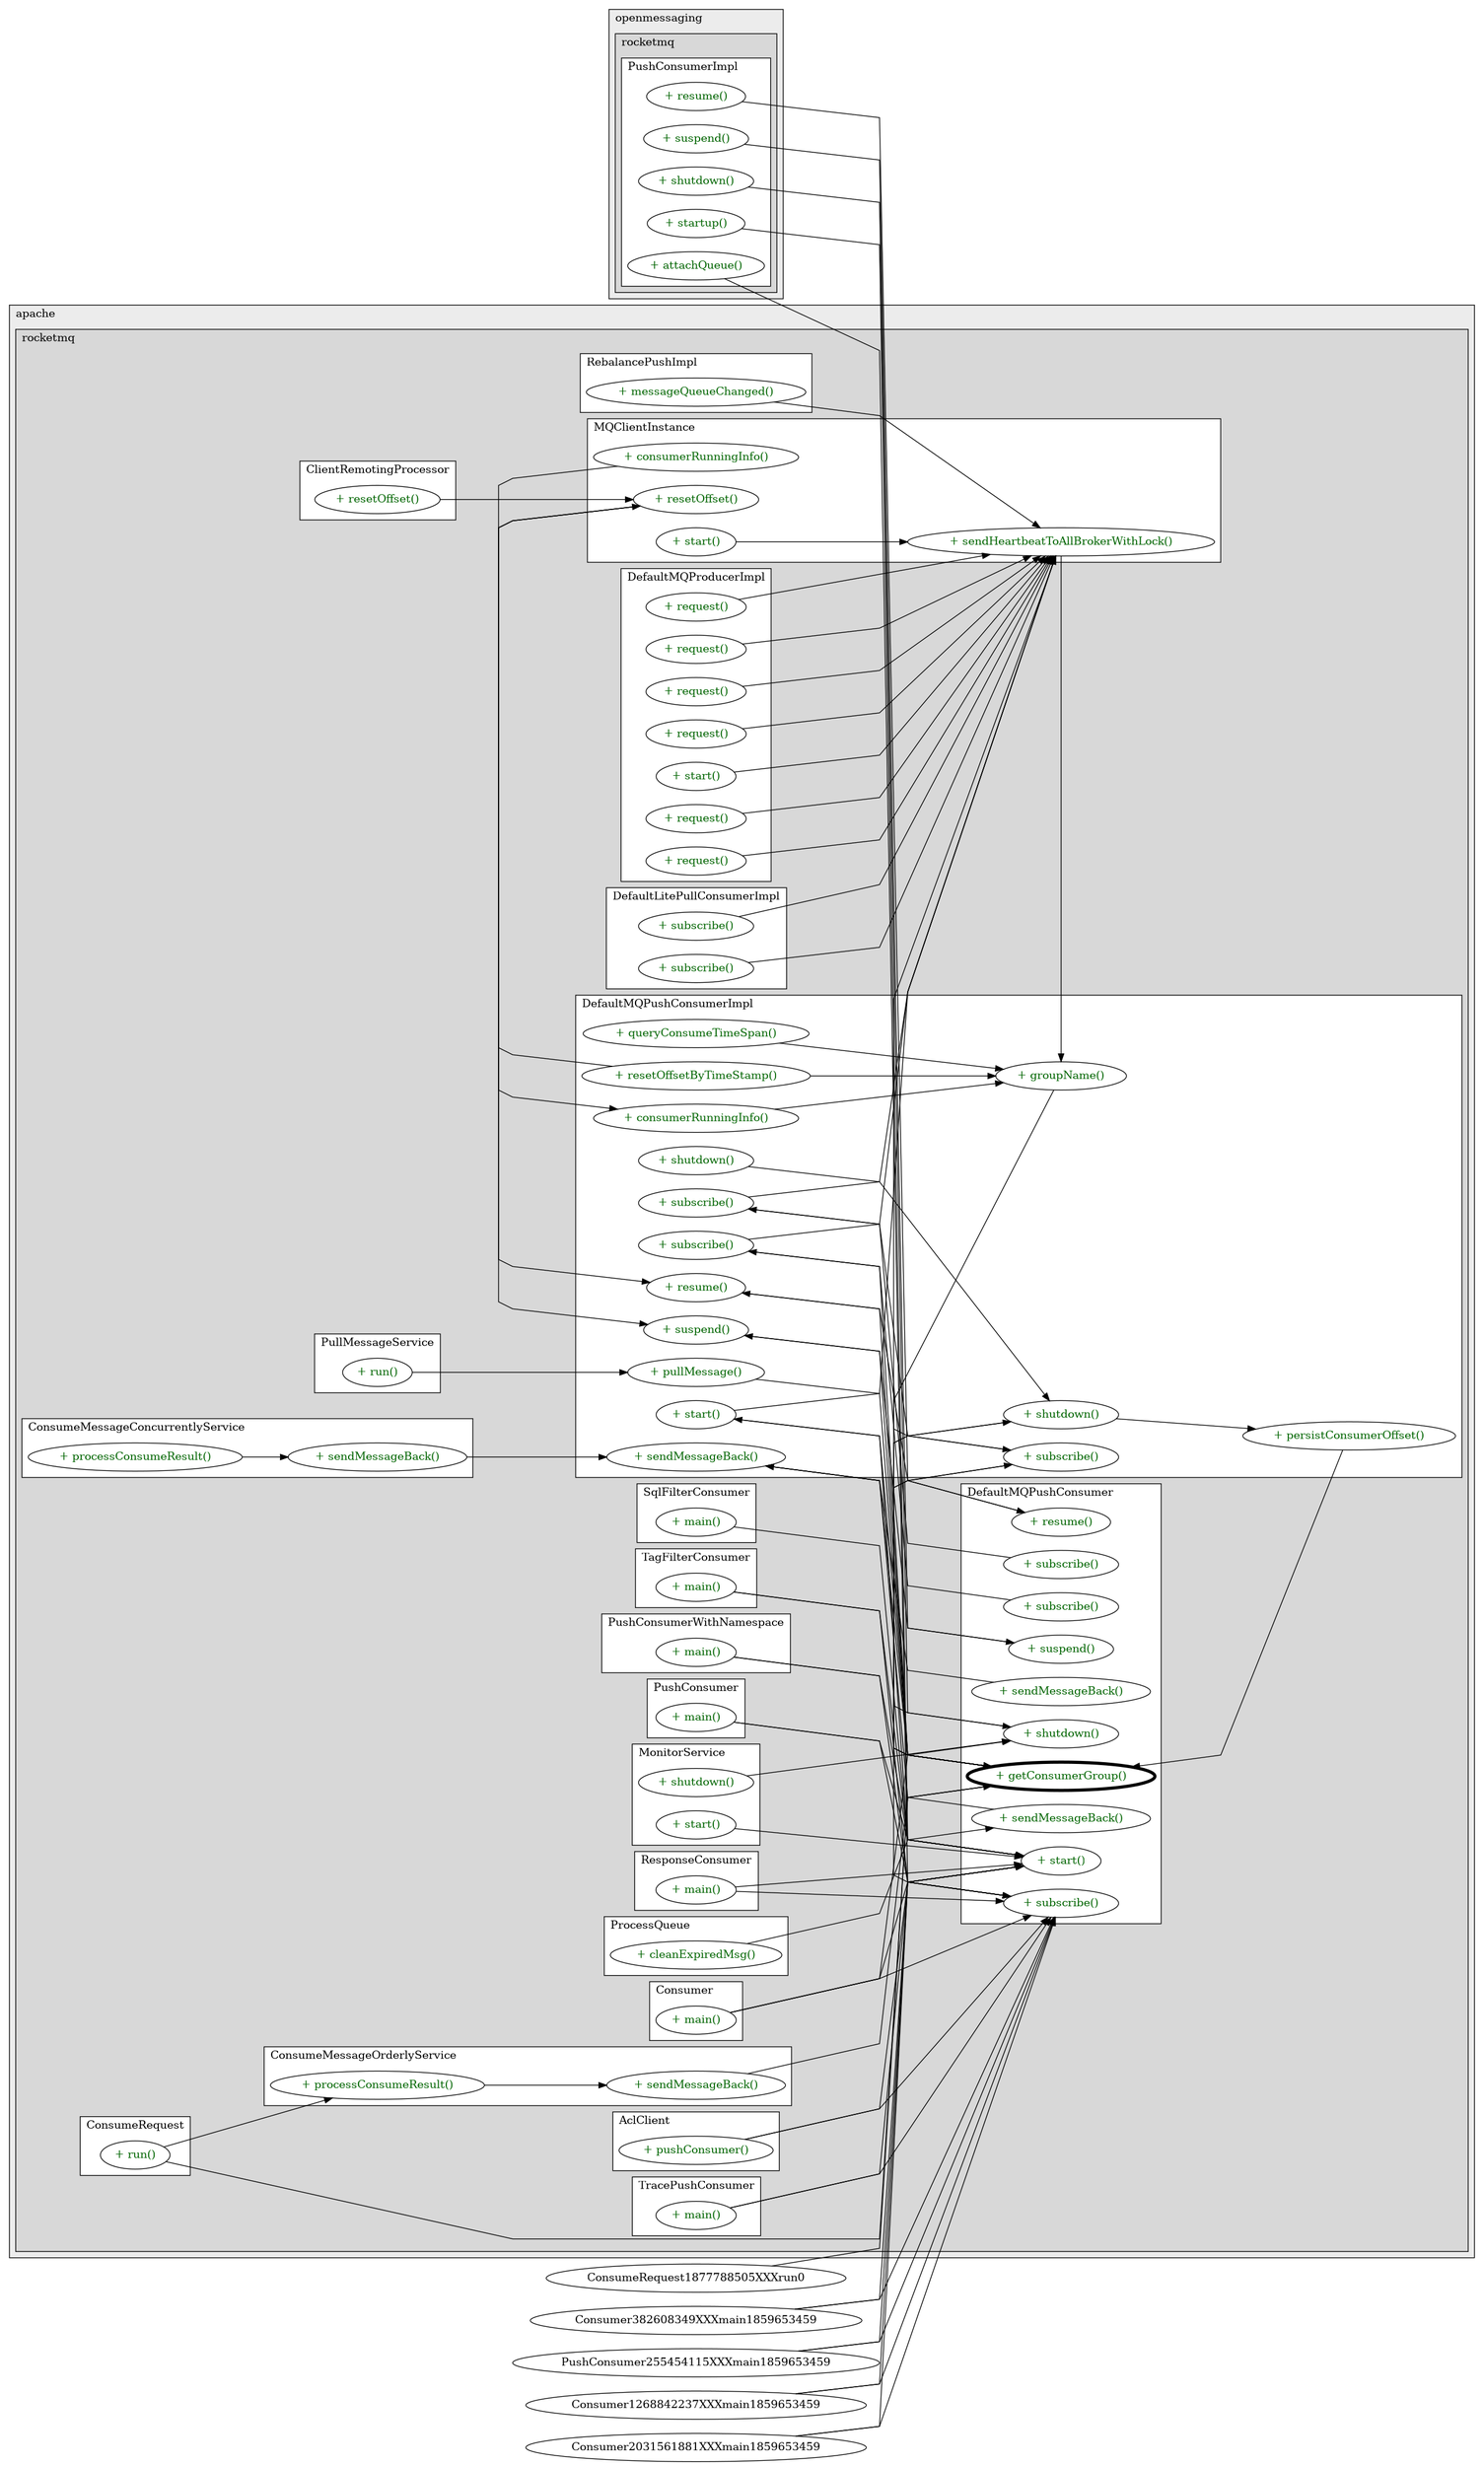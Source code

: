 @startuml

/' diagram meta data start
config=CallConfiguration;
{
  "rootMethod": "org.apache.rocketmq.client.consumer.DefaultMQPushConsumer#getConsumerGroup()",
  "projectClassification": {
    "searchMode": "OpenProject", // OpenProject, AllProjects
    "includedProjects": "",
    "pathEndKeywords": "*.impl",
    "isClientPath": "",
    "isClientName": "",
    "isTestPath": "",
    "isTestName": "",
    "isMappingPath": "",
    "isMappingName": "",
    "isDataAccessPath": "",
    "isDataAccessName": "",
    "isDataStructurePath": "",
    "isDataStructureName": "",
    "isInterfaceStructuresPath": "",
    "isInterfaceStructuresName": "",
    "isEntryPointPath": "",
    "isEntryPointName": "",
    "treatFinalFieldsAsMandatory": false
  },
  "graphRestriction": {
    "classPackageExcludeFilter": "",
    "classPackageIncludeFilter": "",
    "classNameExcludeFilter": "",
    "classNameIncludeFilter": "",
    "methodNameExcludeFilter": "",
    "methodNameIncludeFilter": "",
    "removeByInheritance": "", // inheritance/annotation based filtering is done in a second step
    "removeByAnnotation": "",
    "removeByClassPackage": "", // cleanup the graph after inheritance/annotation based filtering is done
    "removeByClassName": "",
    "cutMappings": false,
    "cutEnum": true,
    "cutTests": true,
    "cutClient": true,
    "cutDataAccess": true,
    "cutInterfaceStructures": true,
    "cutDataStructures": true,
    "cutGetterAndSetter": true,
    "cutConstructors": true
  },
  "graphTraversal": {
    "forwardDepth": 3,
    "backwardDepth": 3,
    "classPackageExcludeFilter": "",
    "classPackageIncludeFilter": "",
    "classNameExcludeFilter": "",
    "classNameIncludeFilter": "",
    "methodNameExcludeFilter": "",
    "methodNameIncludeFilter": "",
    "hideMappings": false,
    "hideDataStructures": false,
    "hidePrivateMethods": true,
    "hideInterfaceCalls": true, // indirection: implementation -> interface (is hidden) -> implementation
    "onlyShowApplicationEntryPoints": false, // root node is included
    "useMethodCallsForStructureDiagram": "ForwardOnly" // ForwardOnly, BothDirections, No
  },
  "details": {
    "aggregation": "GroupByClass", // ByClass, GroupByClass, None
    "showMethodParametersTypes": false,
    "showMethodParametersNames": false,
    "showMethodReturnType": false,
    "showPackageLevels": 2,
    "showCallOrder": false,
    "edgeMode": "MethodsOnly", // TypesOnly, MethodsOnly, TypesAndMethods, MethodsAndDirectTypeUsage
    "showDetailedClassStructure": false
  },
  "rootClass": "org.apache.rocketmq.client.consumer.DefaultMQPushConsumer",
  "extensionCallbackMethod": "" // qualified.class.name#methodName - signature: public static String method(String)
}
diagram meta data end '/



digraph g {
    rankdir="LR"
    splines=polyline
    

'nodes 
subgraph cluster_1411517106 { 
   	label=apache
	labeljust=l
	fillcolor="#ececec"
	style=filled
   
   subgraph cluster_1714486248 { 
   	label=rocketmq
	labeljust=l
	fillcolor="#d8d8d8"
	style=filled
   
   subgraph cluster_1115057354 { 
   	label=SqlFilterConsumer
	labeljust=l
	fillcolor=white
	style=filled
   
   SqlFilterConsumer819045724XXXmain1859653459[
	label="+ main()"
	style=filled
	fillcolor=white
	tooltip="SqlFilterConsumer

null"
	fontcolor=darkgreen
];
} 

subgraph cluster_1195812458 { 
   	label=TagFilterConsumer
	labeljust=l
	fillcolor=white
	style=filled
   
   TagFilterConsumer819045724XXXmain1859653459[
	label="+ main()"
	style=filled
	fillcolor=white
	tooltip="TagFilterConsumer

null"
	fontcolor=darkgreen
];
} 

subgraph cluster_1585535943 { 
   	label=ClientRemotingProcessor
	labeljust=l
	fillcolor=white
	style=filled
   
   ClientRemotingProcessor1527982467XXXresetOffset377663380[
	label="+ resetOffset()"
	style=filled
	fillcolor=white
	tooltip="ClientRemotingProcessor

null"
	fontcolor=darkgreen
];
} 

subgraph cluster_1590985330 { 
   	label=PushConsumerWithNamespace
	labeljust=l
	fillcolor=white
	style=filled
   
   PushConsumerWithNamespace1679326985XXXmain1859653459[
	label="+ main()"
	style=filled
	fillcolor=white
	tooltip="PushConsumerWithNamespace

null"
	fontcolor=darkgreen
];
} 

subgraph cluster_1817307469 { 
   	label=MQClientInstance
	labeljust=l
	fillcolor=white
	style=filled
   
   MQClientInstance700434529XXXconsumerRunningInfo1808118735[
	label="+ consumerRunningInfo()"
	style=filled
	fillcolor=white
	tooltip="MQClientInstance

null"
	fontcolor=darkgreen
];

MQClientInstance700434529XXXresetOffset29498362[
	label="+ resetOffset()"
	style=filled
	fillcolor=white
	tooltip="MQClientInstance

null"
	fontcolor=darkgreen
];

MQClientInstance700434529XXXsendHeartbeatToAllBrokerWithLock0[
	label="+ sendHeartbeatToAllBrokerWithLock()"
	style=filled
	fillcolor=white
	tooltip="MQClientInstance

null"
	fontcolor=darkgreen
];

MQClientInstance700434529XXXstart0[
	label="+ start()"
	style=filled
	fillcolor=white
	tooltip="MQClientInstance

null"
	fontcolor=darkgreen
];
} 

subgraph cluster_1877788505 { 
   	label=ConsumeMessageConcurrentlyService
	labeljust=l
	fillcolor=white
	style=filled
   
   ConsumeMessageConcurrentlyService1317777407XXXprocessConsumeResult1899794788[
	label="+ processConsumeResult()"
	style=filled
	fillcolor=white
	tooltip="ConsumeMessageConcurrentlyService

null"
	fontcolor=darkgreen
];

ConsumeMessageConcurrentlyService1317777407XXXsendMessageBack1643873219[
	label="+ sendMessageBack()"
	style=filled
	fillcolor=white
	tooltip="ConsumeMessageConcurrentlyService

null"
	fontcolor=darkgreen
];
} 

subgraph cluster_1884334830 { 
   	label=ConsumeMessageOrderlyService
	labeljust=l
	fillcolor=white
	style=filled
   
   ConsumeMessageOrderlyService1317777407XXXprocessConsumeResult368459112[
	label="+ processConsumeResult()"
	style=filled
	fillcolor=white
	tooltip="ConsumeMessageOrderlyService

null"
	fontcolor=darkgreen
];

ConsumeMessageOrderlyService1317777407XXXsendMessageBack302718138[
	label="+ sendMessageBack()"
	style=filled
	fillcolor=white
	tooltip="ConsumeMessageOrderlyService

null"
	fontcolor=darkgreen
];
} 

subgraph cluster_2004609280 { 
   	label=DefaultMQPushConsumer
	labeljust=l
	fillcolor=white
	style=filled
   
   DefaultMQPushConsumer633216551XXXgetConsumerGroup0[
	label="+ getConsumerGroup()"
	style=filled
	fillcolor=white
	tooltip="DefaultMQPushConsumer

null"
	penwidth=4
	fontcolor=darkgreen
];

DefaultMQPushConsumer633216551XXXresume0[
	label="+ resume()"
	style=filled
	fillcolor=white
	tooltip="DefaultMQPushConsumer

&#10;  Resume pulling.&#10; "
	fontcolor=darkgreen
];

DefaultMQPushConsumer633216551XXXsendMessageBack1842630438[
	label="+ sendMessageBack()"
	style=filled
	fillcolor=white
	tooltip="DefaultMQPushConsumer

&#10;  Send message back to the broker whose name is \<code\>brokerName\</code\> and the message will be re-delivered in&#10;  future.&#10; &#10;  This method will be removed or it's visibility will be changed in a certain version after April 5, 2020, so&#10;  please do not use this method.&#10; &#10;  @param msg Message to send back.&#10;  @param delayLevel delay level.&#10;  @param brokerName broker name.&#10;  @throws RemotingException if there is any network-tier error.&#10;  @throws MQBrokerException if there is any broker error.&#10;  @throws InterruptedException if the thread is interrupted.&#10;  @throws MQClientException if there is any client error.&#10; "
	fontcolor=darkgreen
];

DefaultMQPushConsumer633216551XXXsendMessageBack2073561727[
	label="+ sendMessageBack()"
	style=filled
	fillcolor=white
	tooltip="DefaultMQPushConsumer

&#10;  Send message back to broker which will be re-delivered in future.&#10; &#10;  This method will be removed or it's visibility will be changed in a certain version after April 5, 2020, so&#10;  please do not use this method.&#10; &#10;  @param msg Message to send back.&#10;  @param delayLevel delay level.&#10;  @throws RemotingException if there is any network-tier error.&#10;  @throws MQBrokerException if there is any broker error.&#10;  @throws InterruptedException if the thread is interrupted.&#10;  @throws MQClientException if there is any client error.&#10; "
	fontcolor=darkgreen
];

DefaultMQPushConsumer633216551XXXshutdown0[
	label="+ shutdown()"
	style=filled
	fillcolor=white
	tooltip="DefaultMQPushConsumer

&#10;  Shut down this client and releasing underlying resources.&#10; "
	fontcolor=darkgreen
];

DefaultMQPushConsumer633216551XXXstart0[
	label="+ start()"
	style=filled
	fillcolor=white
	tooltip="DefaultMQPushConsumer

&#10;  This method gets internal infrastructure readily to serve. Instances must call this method after configuration.&#10; &#10;  @throws MQClientException if there is any client error.&#10; "
	fontcolor=darkgreen
];

DefaultMQPushConsumer633216551XXXsubscribe1623095521[
	label="+ subscribe()"
	style=filled
	fillcolor=white
	tooltip="DefaultMQPushConsumer

&#10;  Subscribe a topic by message selector.&#10; &#10;  @param topic topic to consume.&#10;  @param messageSelector {@link org.apache.rocketmq.client.consumer.MessageSelector}&#10;  @see org.apache.rocketmq.client.consumer.MessageSelector#bySql&#10;  @see org.apache.rocketmq.client.consumer.MessageSelector#byTag&#10; "
	fontcolor=darkgreen
];

DefaultMQPushConsumer633216551XXXsubscribe2013066710[
	label="+ subscribe()"
	style=filled
	fillcolor=white
	tooltip="DefaultMQPushConsumer

&#10;  Subscribe a topic to consuming subscription.&#10; &#10;  @param topic topic to subscribe.&#10;  @param subExpression subscription expression.it only support or operation such as \"tag1 || tag2 || tag3\" \<br\>&#10;  if null or  expression,meaning subscribe all&#10;  @throws MQClientException if there is any client error.&#10; "
	fontcolor=darkgreen
];

DefaultMQPushConsumer633216551XXXsubscribe924985979[
	label="+ subscribe()"
	style=filled
	fillcolor=white
	tooltip="DefaultMQPushConsumer

&#10;  Subscribe a topic to consuming subscription.&#10; &#10;  @param topic topic to consume.&#10;  @param fullClassName full class name,must extend org.apache.rocketmq.common.filter. MessageFilter&#10;  @param filterClassSource class source code,used UTF-8 file encoding,must be responsible for your code safety&#10; "
	fontcolor=darkgreen
];

DefaultMQPushConsumer633216551XXXsuspend0[
	label="+ suspend()"
	style=filled
	fillcolor=white
	tooltip="DefaultMQPushConsumer

&#10;  Suspend pulling new messages.&#10; "
	fontcolor=darkgreen
];
} 

subgraph cluster_205326720 { 
   	label=PullMessageService
	labeljust=l
	fillcolor=white
	style=filled
   
   PullMessageService1317777407XXXrun0[
	label="+ run()"
	style=filled
	fillcolor=white
	tooltip="PullMessageService

null"
	fontcolor=darkgreen
];
} 

subgraph cluster_274343363 { 
   	label=DefaultLitePullConsumerImpl
	labeljust=l
	fillcolor=white
	style=filled
   
   DefaultLitePullConsumerImpl1317777407XXXsubscribe1623095521[
	label="+ subscribe()"
	style=filled
	fillcolor=white
	tooltip="DefaultLitePullConsumerImpl

null"
	fontcolor=darkgreen
];

DefaultLitePullConsumerImpl1317777407XXXsubscribe2013066710[
	label="+ subscribe()"
	style=filled
	fillcolor=white
	tooltip="DefaultLitePullConsumerImpl

null"
	fontcolor=darkgreen
];
} 

subgraph cluster_290650472 { 
   	label=DefaultMQPushConsumerImpl
	labeljust=l
	fillcolor=white
	style=filled
   
   DefaultMQPushConsumerImpl1317777407XXXconsumerRunningInfo0[
	label="+ consumerRunningInfo()"
	style=filled
	fillcolor=white
	tooltip="DefaultMQPushConsumerImpl

null"
	fontcolor=darkgreen
];

DefaultMQPushConsumerImpl1317777407XXXgroupName0[
	label="+ groupName()"
	style=filled
	fillcolor=white
	tooltip="DefaultMQPushConsumerImpl

null"
	fontcolor=darkgreen
];

DefaultMQPushConsumerImpl1317777407XXXpersistConsumerOffset0[
	label="+ persistConsumerOffset()"
	style=filled
	fillcolor=white
	tooltip="DefaultMQPushConsumerImpl

null"
	fontcolor=darkgreen
];

DefaultMQPushConsumerImpl1317777407XXXpullMessage829283434[
	label="+ pullMessage()"
	style=filled
	fillcolor=white
	tooltip="DefaultMQPushConsumerImpl

null"
	fontcolor=darkgreen
];

DefaultMQPushConsumerImpl1317777407XXXqueryConsumeTimeSpan1808118735[
	label="+ queryConsumeTimeSpan()"
	style=filled
	fillcolor=white
	tooltip="DefaultMQPushConsumerImpl

null"
	fontcolor=darkgreen
];

DefaultMQPushConsumerImpl1317777407XXXresetOffsetByTimeStamp3327612[
	label="+ resetOffsetByTimeStamp()"
	style=filled
	fillcolor=white
	tooltip="DefaultMQPushConsumerImpl

null"
	fontcolor=darkgreen
];

DefaultMQPushConsumerImpl1317777407XXXresume0[
	label="+ resume()"
	style=filled
	fillcolor=white
	tooltip="DefaultMQPushConsumerImpl

null"
	fontcolor=darkgreen
];

DefaultMQPushConsumerImpl1317777407XXXsendMessageBack1842630438[
	label="+ sendMessageBack()"
	style=filled
	fillcolor=white
	tooltip="DefaultMQPushConsumerImpl

null"
	fontcolor=darkgreen
];

DefaultMQPushConsumerImpl1317777407XXXshutdown0[
	label="+ shutdown()"
	style=filled
	fillcolor=white
	tooltip="DefaultMQPushConsumerImpl

null"
	fontcolor=darkgreen
];

DefaultMQPushConsumerImpl1317777407XXXshutdown3327612[
	label="+ shutdown()"
	style=filled
	fillcolor=white
	tooltip="DefaultMQPushConsumerImpl

null"
	fontcolor=darkgreen
];

DefaultMQPushConsumerImpl1317777407XXXstart0[
	label="+ start()"
	style=filled
	fillcolor=white
	tooltip="DefaultMQPushConsumerImpl

null"
	fontcolor=darkgreen
];

DefaultMQPushConsumerImpl1317777407XXXsubscribe1623095521[
	label="+ subscribe()"
	style=filled
	fillcolor=white
	tooltip="DefaultMQPushConsumerImpl

null"
	fontcolor=darkgreen
];

DefaultMQPushConsumerImpl1317777407XXXsubscribe2013066710[
	label="+ subscribe()"
	style=filled
	fillcolor=white
	tooltip="DefaultMQPushConsumerImpl

null"
	fontcolor=darkgreen
];

DefaultMQPushConsumerImpl1317777407XXXsubscribe924985979[
	label="+ subscribe()"
	style=filled
	fillcolor=white
	tooltip="DefaultMQPushConsumerImpl

null"
	fontcolor=darkgreen
];

DefaultMQPushConsumerImpl1317777407XXXsuspend0[
	label="+ suspend()"
	style=filled
	fillcolor=white
	tooltip="DefaultMQPushConsumerImpl

null"
	fontcolor=darkgreen
];
} 

subgraph cluster_325102424 { 
   	label=PushConsumer
	labeljust=l
	fillcolor=white
	style=filled
   
   PushConsumer1191250838XXXmain1859653459[
	label="+ main()"
	style=filled
	fillcolor=white
	tooltip="PushConsumer

null"
	fontcolor=darkgreen
];
} 

subgraph cluster_330370686 { 
   	label=MonitorService
	labeljust=l
	fillcolor=white
	style=filled
   
   MonitorService2000019609XXXshutdown0[
	label="+ shutdown()"
	style=filled
	fillcolor=white
	tooltip="MonitorService

null"
	fontcolor=darkgreen
];

MonitorService2000019609XXXstart0[
	label="+ start()"
	style=filled
	fillcolor=white
	tooltip="MonitorService

null"
	fontcolor=darkgreen
];
} 

subgraph cluster_425376580 { 
   	label=ResponseConsumer
	labeljust=l
	fillcolor=white
	style=filled
   
   ResponseConsumer196752767XXXmain1859653459[
	label="+ main()"
	style=filled
	fillcolor=white
	tooltip="ResponseConsumer

null"
	fontcolor=darkgreen
];
} 

subgraph cluster_682774321 { 
   	label=ProcessQueue
	labeljust=l
	fillcolor=white
	style=filled
   
   ProcessQueue1317777407XXXcleanExpiredMsg1656847019[
	label="+ cleanExpiredMsg()"
	style=filled
	fillcolor=white
	tooltip="ProcessQueue

&#10;  @param pushConsumer&#10; "
	fontcolor=darkgreen
];
} 

subgraph cluster_705757163 { 
   	label=Consumer
	labeljust=l
	fillcolor=white
	style=filled
   
   Consumer1014534777XXXmain1859653459[
	label="+ main()"
	style=filled
	fillcolor=white
	tooltip="Consumer

null"
	fontcolor=darkgreen
];
} 

subgraph cluster_741238794 { 
   	label=RebalancePushImpl
	labeljust=l
	fillcolor=white
	style=filled
   
   RebalancePushImpl1317777407XXXmessageQueueChanged1980240305[
	label="+ messageQueueChanged()"
	style=filled
	fillcolor=white
	tooltip="RebalancePushImpl

null"
	fontcolor=darkgreen
];
} 

subgraph cluster_859184273 { 
   	label=ConsumeRequest
	labeljust=l
	fillcolor=white
	style=filled
   
   ConsumeRequest1884334830XXXrun0[
	label="+ run()"
	style=filled
	fillcolor=white
	tooltip="ConsumeRequest

null"
	fontcolor=darkgreen
];
} 

subgraph cluster_877673347 { 
   	label=AclClient
	labeljust=l
	fillcolor=white
	style=filled
   
   AclClient1191250838XXXpushConsumer0[
	label="+ pushConsumer()"
	style=filled
	fillcolor=white
	tooltip="AclClient

null"
	fontcolor=darkgreen
];
} 

subgraph cluster_950274803 { 
   	label=TracePushConsumer
	labeljust=l
	fillcolor=white
	style=filled
   
   TracePushConsumer244193786XXXmain1859653459[
	label="+ main()"
	style=filled
	fillcolor=white
	tooltip="TracePushConsumer

null"
	fontcolor=darkgreen
];
} 

subgraph cluster_998304410 { 
   	label=DefaultMQProducerImpl
	labeljust=l
	fillcolor=white
	style=filled
   
   DefaultMQProducerImpl1753769059XXXrequest1190969259[
	label="+ request()"
	style=filled
	fillcolor=white
	tooltip="DefaultMQProducerImpl

null"
	fontcolor=darkgreen
];

DefaultMQProducerImpl1753769059XXXrequest1547336039[
	label="+ request()"
	style=filled
	fillcolor=white
	tooltip="DefaultMQProducerImpl

null"
	fontcolor=darkgreen
];

DefaultMQProducerImpl1753769059XXXrequest1763693237[
	label="+ request()"
	style=filled
	fillcolor=white
	tooltip="DefaultMQProducerImpl

null"
	fontcolor=darkgreen
];

DefaultMQProducerImpl1753769059XXXrequest194843145[
	label="+ request()"
	style=filled
	fillcolor=white
	tooltip="DefaultMQProducerImpl

null"
	fontcolor=darkgreen
];

DefaultMQProducerImpl1753769059XXXrequest1952399209[
	label="+ request()"
	style=filled
	fillcolor=white
	tooltip="DefaultMQProducerImpl

null"
	fontcolor=darkgreen
];

DefaultMQProducerImpl1753769059XXXrequest391141895[
	label="+ request()"
	style=filled
	fillcolor=white
	tooltip="DefaultMQProducerImpl

null"
	fontcolor=darkgreen
];

DefaultMQProducerImpl1753769059XXXstart64711720[
	label="+ start()"
	style=filled
	fillcolor=white
	tooltip="DefaultMQProducerImpl

null"
	fontcolor=darkgreen
];
} 
} 
} 

subgraph cluster_679248890 { 
   	label=openmessaging
	labeljust=l
	fillcolor="#ececec"
	style=filled
   
   subgraph cluster_1292383980 { 
   	label=rocketmq
	labeljust=l
	fillcolor="#d8d8d8"
	style=filled
   
   subgraph cluster_1112861134 { 
   	label=PushConsumerImpl
	labeljust=l
	fillcolor=white
	style=filled
   
   PushConsumerImpl725268464XXXattachQueue1777682870[
	label="+ attachQueue()"
	style=filled
	fillcolor=white
	tooltip="PushConsumerImpl

null"
	fontcolor=darkgreen
];

PushConsumerImpl725268464XXXresume0[
	label="+ resume()"
	style=filled
	fillcolor=white
	tooltip="PushConsumerImpl

null"
	fontcolor=darkgreen
];

PushConsumerImpl725268464XXXshutdown0[
	label="+ shutdown()"
	style=filled
	fillcolor=white
	tooltip="PushConsumerImpl

null"
	fontcolor=darkgreen
];

PushConsumerImpl725268464XXXstartup0[
	label="+ startup()"
	style=filled
	fillcolor=white
	tooltip="PushConsumerImpl

null"
	fontcolor=darkgreen
];

PushConsumerImpl725268464XXXsuspend0[
	label="+ suspend()"
	style=filled
	fillcolor=white
	tooltip="PushConsumerImpl

null"
	fontcolor=darkgreen
];
} 
} 
} 

'edges    
AclClient1191250838XXXpushConsumer0 -> DefaultMQPushConsumer633216551XXXstart0;
AclClient1191250838XXXpushConsumer0 -> DefaultMQPushConsumer633216551XXXsubscribe2013066710;
ClientRemotingProcessor1527982467XXXresetOffset377663380 -> MQClientInstance700434529XXXresetOffset29498362;
ConsumeMessageConcurrentlyService1317777407XXXprocessConsumeResult1899794788 -> ConsumeMessageConcurrentlyService1317777407XXXsendMessageBack1643873219;
ConsumeMessageConcurrentlyService1317777407XXXsendMessageBack1643873219 -> DefaultMQPushConsumerImpl1317777407XXXsendMessageBack1842630438;
ConsumeMessageOrderlyService1317777407XXXprocessConsumeResult368459112 -> ConsumeMessageOrderlyService1317777407XXXsendMessageBack302718138;
ConsumeMessageOrderlyService1317777407XXXsendMessageBack302718138 -> DefaultMQPushConsumer633216551XXXgetConsumerGroup0;
ConsumeRequest1877788505XXXrun0 -> DefaultMQPushConsumer633216551XXXgetConsumerGroup0;
ConsumeRequest1884334830XXXrun0 -> ConsumeMessageOrderlyService1317777407XXXprocessConsumeResult368459112;
ConsumeRequest1884334830XXXrun0 -> DefaultMQPushConsumer633216551XXXgetConsumerGroup0;
Consumer1014534777XXXmain1859653459 -> DefaultMQPushConsumer633216551XXXshutdown0;
Consumer1014534777XXXmain1859653459 -> DefaultMQPushConsumer633216551XXXstart0;
Consumer1014534777XXXmain1859653459 -> DefaultMQPushConsumer633216551XXXsubscribe2013066710;
Consumer1268842237XXXmain1859653459 -> DefaultMQPushConsumer633216551XXXstart0;
Consumer1268842237XXXmain1859653459 -> DefaultMQPushConsumer633216551XXXsubscribe2013066710;
Consumer2031561881XXXmain1859653459 -> DefaultMQPushConsumer633216551XXXstart0;
Consumer2031561881XXXmain1859653459 -> DefaultMQPushConsumer633216551XXXsubscribe2013066710;
Consumer382608349XXXmain1859653459 -> DefaultMQPushConsumer633216551XXXstart0;
Consumer382608349XXXmain1859653459 -> DefaultMQPushConsumer633216551XXXsubscribe2013066710;
DefaultLitePullConsumerImpl1317777407XXXsubscribe1623095521 -> MQClientInstance700434529XXXsendHeartbeatToAllBrokerWithLock0;
DefaultLitePullConsumerImpl1317777407XXXsubscribe2013066710 -> MQClientInstance700434529XXXsendHeartbeatToAllBrokerWithLock0;
DefaultMQProducerImpl1753769059XXXrequest1190969259 -> MQClientInstance700434529XXXsendHeartbeatToAllBrokerWithLock0;
DefaultMQProducerImpl1753769059XXXrequest1547336039 -> MQClientInstance700434529XXXsendHeartbeatToAllBrokerWithLock0;
DefaultMQProducerImpl1753769059XXXrequest1763693237 -> MQClientInstance700434529XXXsendHeartbeatToAllBrokerWithLock0;
DefaultMQProducerImpl1753769059XXXrequest194843145 -> MQClientInstance700434529XXXsendHeartbeatToAllBrokerWithLock0;
DefaultMQProducerImpl1753769059XXXrequest1952399209 -> MQClientInstance700434529XXXsendHeartbeatToAllBrokerWithLock0;
DefaultMQProducerImpl1753769059XXXrequest391141895 -> MQClientInstance700434529XXXsendHeartbeatToAllBrokerWithLock0;
DefaultMQProducerImpl1753769059XXXstart64711720 -> MQClientInstance700434529XXXsendHeartbeatToAllBrokerWithLock0;
DefaultMQPushConsumer633216551XXXresume0 -> DefaultMQPushConsumerImpl1317777407XXXresume0;
DefaultMQPushConsumer633216551XXXsendMessageBack1842630438 -> DefaultMQPushConsumerImpl1317777407XXXsendMessageBack1842630438;
DefaultMQPushConsumer633216551XXXsendMessageBack2073561727 -> DefaultMQPushConsumerImpl1317777407XXXsendMessageBack1842630438;
DefaultMQPushConsumer633216551XXXshutdown0 -> DefaultMQPushConsumerImpl1317777407XXXshutdown3327612;
DefaultMQPushConsumer633216551XXXstart0 -> DefaultMQPushConsumerImpl1317777407XXXstart0;
DefaultMQPushConsumer633216551XXXsubscribe1623095521 -> DefaultMQPushConsumerImpl1317777407XXXsubscribe1623095521;
DefaultMQPushConsumer633216551XXXsubscribe2013066710 -> DefaultMQPushConsumerImpl1317777407XXXsubscribe2013066710;
DefaultMQPushConsumer633216551XXXsubscribe924985979 -> DefaultMQPushConsumerImpl1317777407XXXsubscribe924985979;
DefaultMQPushConsumer633216551XXXsuspend0 -> DefaultMQPushConsumerImpl1317777407XXXsuspend0;
DefaultMQPushConsumerImpl1317777407XXXconsumerRunningInfo0 -> DefaultMQPushConsumerImpl1317777407XXXgroupName0;
DefaultMQPushConsumerImpl1317777407XXXgroupName0 -> DefaultMQPushConsumer633216551XXXgetConsumerGroup0;
DefaultMQPushConsumerImpl1317777407XXXpersistConsumerOffset0 -> DefaultMQPushConsumer633216551XXXgetConsumerGroup0;
DefaultMQPushConsumerImpl1317777407XXXpullMessage829283434 -> DefaultMQPushConsumer633216551XXXgetConsumerGroup0;
DefaultMQPushConsumerImpl1317777407XXXqueryConsumeTimeSpan1808118735 -> DefaultMQPushConsumerImpl1317777407XXXgroupName0;
DefaultMQPushConsumerImpl1317777407XXXresetOffsetByTimeStamp3327612 -> DefaultMQPushConsumerImpl1317777407XXXgroupName0;
DefaultMQPushConsumerImpl1317777407XXXresetOffsetByTimeStamp3327612 -> MQClientInstance700434529XXXresetOffset29498362;
DefaultMQPushConsumerImpl1317777407XXXresume0 -> DefaultMQPushConsumer633216551XXXgetConsumerGroup0;
DefaultMQPushConsumerImpl1317777407XXXsendMessageBack1842630438 -> DefaultMQPushConsumer633216551XXXgetConsumerGroup0;
DefaultMQPushConsumerImpl1317777407XXXshutdown0 -> DefaultMQPushConsumerImpl1317777407XXXshutdown3327612;
DefaultMQPushConsumerImpl1317777407XXXshutdown3327612 -> DefaultMQPushConsumer633216551XXXgetConsumerGroup0;
DefaultMQPushConsumerImpl1317777407XXXshutdown3327612 -> DefaultMQPushConsumerImpl1317777407XXXpersistConsumerOffset0;
DefaultMQPushConsumerImpl1317777407XXXstart0 -> DefaultMQPushConsumer633216551XXXgetConsumerGroup0;
DefaultMQPushConsumerImpl1317777407XXXstart0 -> MQClientInstance700434529XXXsendHeartbeatToAllBrokerWithLock0;
DefaultMQPushConsumerImpl1317777407XXXsubscribe1623095521 -> DefaultMQPushConsumerImpl1317777407XXXsubscribe2013066710;
DefaultMQPushConsumerImpl1317777407XXXsubscribe1623095521 -> MQClientInstance700434529XXXsendHeartbeatToAllBrokerWithLock0;
DefaultMQPushConsumerImpl1317777407XXXsubscribe2013066710 -> DefaultMQPushConsumer633216551XXXgetConsumerGroup0;
DefaultMQPushConsumerImpl1317777407XXXsubscribe2013066710 -> MQClientInstance700434529XXXsendHeartbeatToAllBrokerWithLock0;
DefaultMQPushConsumerImpl1317777407XXXsubscribe924985979 -> DefaultMQPushConsumer633216551XXXgetConsumerGroup0;
DefaultMQPushConsumerImpl1317777407XXXsubscribe924985979 -> MQClientInstance700434529XXXsendHeartbeatToAllBrokerWithLock0;
DefaultMQPushConsumerImpl1317777407XXXsuspend0 -> DefaultMQPushConsumer633216551XXXgetConsumerGroup0;
MQClientInstance700434529XXXconsumerRunningInfo1808118735 -> DefaultMQPushConsumerImpl1317777407XXXconsumerRunningInfo0;
MQClientInstance700434529XXXresetOffset29498362 -> DefaultMQPushConsumerImpl1317777407XXXresume0;
MQClientInstance700434529XXXresetOffset29498362 -> DefaultMQPushConsumerImpl1317777407XXXsuspend0;
MQClientInstance700434529XXXsendHeartbeatToAllBrokerWithLock0 -> DefaultMQPushConsumerImpl1317777407XXXgroupName0;
MQClientInstance700434529XXXstart0 -> MQClientInstance700434529XXXsendHeartbeatToAllBrokerWithLock0;
MonitorService2000019609XXXshutdown0 -> DefaultMQPushConsumer633216551XXXshutdown0;
MonitorService2000019609XXXstart0 -> DefaultMQPushConsumer633216551XXXstart0;
ProcessQueue1317777407XXXcleanExpiredMsg1656847019 -> DefaultMQPushConsumer633216551XXXsendMessageBack2073561727;
PullMessageService1317777407XXXrun0 -> DefaultMQPushConsumerImpl1317777407XXXpullMessage829283434;
PushConsumer1191250838XXXmain1859653459 -> DefaultMQPushConsumer633216551XXXstart0;
PushConsumer1191250838XXXmain1859653459 -> DefaultMQPushConsumer633216551XXXsubscribe2013066710;
PushConsumer255454115XXXmain1859653459 -> DefaultMQPushConsumer633216551XXXstart0;
PushConsumer255454115XXXmain1859653459 -> DefaultMQPushConsumer633216551XXXsubscribe2013066710;
PushConsumerImpl725268464XXXattachQueue1777682870 -> DefaultMQPushConsumer633216551XXXsubscribe2013066710;
PushConsumerImpl725268464XXXresume0 -> DefaultMQPushConsumer633216551XXXresume0;
PushConsumerImpl725268464XXXshutdown0 -> DefaultMQPushConsumer633216551XXXshutdown0;
PushConsumerImpl725268464XXXstartup0 -> DefaultMQPushConsumer633216551XXXstart0;
PushConsumerImpl725268464XXXsuspend0 -> DefaultMQPushConsumer633216551XXXsuspend0;
PushConsumerWithNamespace1679326985XXXmain1859653459 -> DefaultMQPushConsumer633216551XXXstart0;
PushConsumerWithNamespace1679326985XXXmain1859653459 -> DefaultMQPushConsumer633216551XXXsubscribe2013066710;
RebalancePushImpl1317777407XXXmessageQueueChanged1980240305 -> MQClientInstance700434529XXXsendHeartbeatToAllBrokerWithLock0;
ResponseConsumer196752767XXXmain1859653459 -> DefaultMQPushConsumer633216551XXXstart0;
ResponseConsumer196752767XXXmain1859653459 -> DefaultMQPushConsumer633216551XXXsubscribe2013066710;
SqlFilterConsumer819045724XXXmain1859653459 -> DefaultMQPushConsumer633216551XXXstart0;
TagFilterConsumer819045724XXXmain1859653459 -> DefaultMQPushConsumer633216551XXXstart0;
TagFilterConsumer819045724XXXmain1859653459 -> DefaultMQPushConsumer633216551XXXsubscribe2013066710;
TracePushConsumer244193786XXXmain1859653459 -> DefaultMQPushConsumer633216551XXXstart0;
TracePushConsumer244193786XXXmain1859653459 -> DefaultMQPushConsumer633216551XXXsubscribe2013066710;
    
}
@enduml